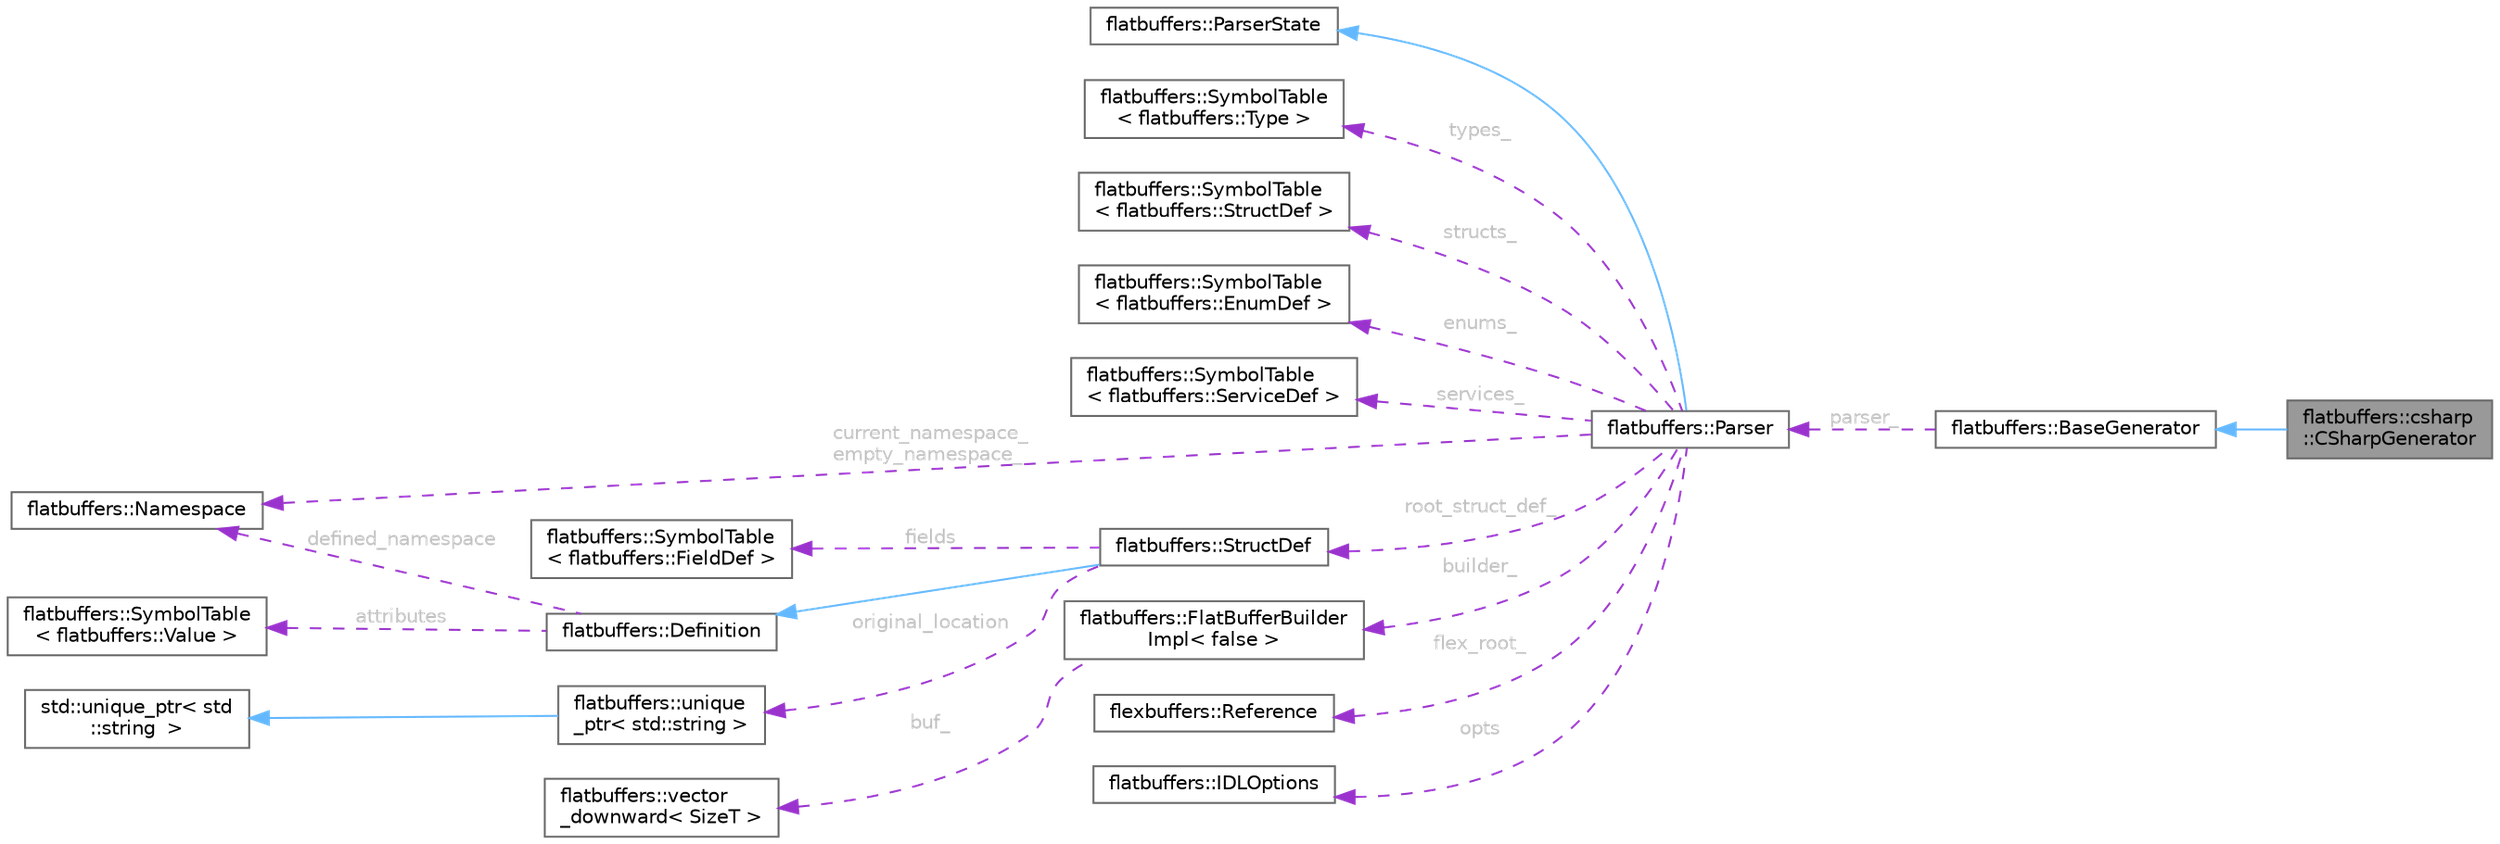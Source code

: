 digraph "flatbuffers::csharp::CSharpGenerator"
{
 // LATEX_PDF_SIZE
  bgcolor="transparent";
  edge [fontname=Helvetica,fontsize=10,labelfontname=Helvetica,labelfontsize=10];
  node [fontname=Helvetica,fontsize=10,shape=box,height=0.2,width=0.4];
  rankdir="LR";
  Node1 [id="Node000001",label="flatbuffers::csharp\l::CSharpGenerator",height=0.2,width=0.4,color="gray40", fillcolor="grey60", style="filled", fontcolor="black",tooltip=" "];
  Node2 -> Node1 [id="edge20_Node000001_Node000002",dir="back",color="steelblue1",style="solid",tooltip=" "];
  Node2 [id="Node000002",label="flatbuffers::BaseGenerator",height=0.2,width=0.4,color="gray40", fillcolor="white", style="filled",URL="$classflatbuffers_1_1BaseGenerator.html",tooltip=" "];
  Node3 -> Node2 [id="edge21_Node000002_Node000003",dir="back",color="darkorchid3",style="dashed",tooltip=" ",label=" parser_",fontcolor="grey" ];
  Node3 [id="Node000003",label="flatbuffers::Parser",height=0.2,width=0.4,color="gray40", fillcolor="white", style="filled",URL="$classflatbuffers_1_1Parser.html",tooltip=" "];
  Node4 -> Node3 [id="edge22_Node000003_Node000004",dir="back",color="steelblue1",style="solid",tooltip=" "];
  Node4 [id="Node000004",label="flatbuffers::ParserState",height=0.2,width=0.4,color="gray40", fillcolor="white", style="filled",URL="$structflatbuffers_1_1ParserState.html",tooltip=" "];
  Node5 -> Node3 [id="edge23_Node000003_Node000005",dir="back",color="darkorchid3",style="dashed",tooltip=" ",label=" types_",fontcolor="grey" ];
  Node5 [id="Node000005",label="flatbuffers::SymbolTable\l\< flatbuffers::Type \>",height=0.2,width=0.4,color="gray40", fillcolor="white", style="filled",URL="$classflatbuffers_1_1SymbolTable.html",tooltip=" "];
  Node6 -> Node3 [id="edge24_Node000003_Node000006",dir="back",color="darkorchid3",style="dashed",tooltip=" ",label=" structs_",fontcolor="grey" ];
  Node6 [id="Node000006",label="flatbuffers::SymbolTable\l\< flatbuffers::StructDef \>",height=0.2,width=0.4,color="gray40", fillcolor="white", style="filled",URL="$classflatbuffers_1_1SymbolTable.html",tooltip=" "];
  Node7 -> Node3 [id="edge25_Node000003_Node000007",dir="back",color="darkorchid3",style="dashed",tooltip=" ",label=" enums_",fontcolor="grey" ];
  Node7 [id="Node000007",label="flatbuffers::SymbolTable\l\< flatbuffers::EnumDef \>",height=0.2,width=0.4,color="gray40", fillcolor="white", style="filled",URL="$classflatbuffers_1_1SymbolTable.html",tooltip=" "];
  Node8 -> Node3 [id="edge26_Node000003_Node000008",dir="back",color="darkorchid3",style="dashed",tooltip=" ",label=" services_",fontcolor="grey" ];
  Node8 [id="Node000008",label="flatbuffers::SymbolTable\l\< flatbuffers::ServiceDef \>",height=0.2,width=0.4,color="gray40", fillcolor="white", style="filled",URL="$classflatbuffers_1_1SymbolTable.html",tooltip=" "];
  Node9 -> Node3 [id="edge27_Node000003_Node000009",dir="back",color="darkorchid3",style="dashed",tooltip=" ",label=" current_namespace_\nempty_namespace_",fontcolor="grey" ];
  Node9 [id="Node000009",label="flatbuffers::Namespace",height=0.2,width=0.4,color="gray40", fillcolor="white", style="filled",URL="$structflatbuffers_1_1Namespace.html",tooltip=" "];
  Node10 -> Node3 [id="edge28_Node000003_Node000010",dir="back",color="darkorchid3",style="dashed",tooltip=" ",label=" builder_",fontcolor="grey" ];
  Node10 [id="Node000010",label="flatbuffers::FlatBufferBuilder\lImpl\< false \>",height=0.2,width=0.4,color="gray40", fillcolor="white", style="filled",URL="$classflatbuffers_1_1FlatBufferBuilderImpl.html",tooltip=" "];
  Node11 -> Node10 [id="edge29_Node000010_Node000011",dir="back",color="darkorchid3",style="dashed",tooltip=" ",label=" buf_",fontcolor="grey" ];
  Node11 [id="Node000011",label="flatbuffers::vector\l_downward\< SizeT \>",height=0.2,width=0.4,color="gray40", fillcolor="white", style="filled",URL="$classflatbuffers_1_1vector__downward.html",tooltip=" "];
  Node12 -> Node3 [id="edge30_Node000003_Node000012",dir="back",color="darkorchid3",style="dashed",tooltip=" ",label=" flex_root_",fontcolor="grey" ];
  Node12 [id="Node000012",label="flexbuffers::Reference",height=0.2,width=0.4,color="gray40", fillcolor="white", style="filled",URL="$classflexbuffers_1_1Reference.html",tooltip=" "];
  Node13 -> Node3 [id="edge31_Node000003_Node000013",dir="back",color="darkorchid3",style="dashed",tooltip=" ",label=" root_struct_def_",fontcolor="grey" ];
  Node13 [id="Node000013",label="flatbuffers::StructDef",height=0.2,width=0.4,color="gray40", fillcolor="white", style="filled",URL="$structflatbuffers_1_1StructDef.html",tooltip=" "];
  Node14 -> Node13 [id="edge32_Node000013_Node000014",dir="back",color="steelblue1",style="solid",tooltip=" "];
  Node14 [id="Node000014",label="flatbuffers::Definition",height=0.2,width=0.4,color="gray40", fillcolor="white", style="filled",URL="$structflatbuffers_1_1Definition.html",tooltip=" "];
  Node15 -> Node14 [id="edge33_Node000014_Node000015",dir="back",color="darkorchid3",style="dashed",tooltip=" ",label=" attributes",fontcolor="grey" ];
  Node15 [id="Node000015",label="flatbuffers::SymbolTable\l\< flatbuffers::Value \>",height=0.2,width=0.4,color="gray40", fillcolor="white", style="filled",URL="$classflatbuffers_1_1SymbolTable.html",tooltip=" "];
  Node9 -> Node14 [id="edge34_Node000014_Node000009",dir="back",color="darkorchid3",style="dashed",tooltip=" ",label=" defined_namespace",fontcolor="grey" ];
  Node16 -> Node13 [id="edge35_Node000013_Node000016",dir="back",color="darkorchid3",style="dashed",tooltip=" ",label=" fields",fontcolor="grey" ];
  Node16 [id="Node000016",label="flatbuffers::SymbolTable\l\< flatbuffers::FieldDef \>",height=0.2,width=0.4,color="gray40", fillcolor="white", style="filled",URL="$classflatbuffers_1_1SymbolTable.html",tooltip=" "];
  Node17 -> Node13 [id="edge36_Node000013_Node000017",dir="back",color="darkorchid3",style="dashed",tooltip=" ",label=" original_location",fontcolor="grey" ];
  Node17 [id="Node000017",label="flatbuffers::unique\l_ptr\< std::string \>",height=0.2,width=0.4,color="gray40", fillcolor="white", style="filled",URL="$classflatbuffers_1_1unique__ptr.html",tooltip=" "];
  Node18 -> Node17 [id="edge37_Node000017_Node000018",dir="back",color="steelblue1",style="solid",tooltip=" "];
  Node18 [id="Node000018",label="std::unique_ptr\< std\l::string  \>",height=0.2,width=0.4,color="gray40", fillcolor="white", style="filled",tooltip=" "];
  Node19 -> Node3 [id="edge38_Node000003_Node000019",dir="back",color="darkorchid3",style="dashed",tooltip=" ",label=" opts",fontcolor="grey" ];
  Node19 [id="Node000019",label="flatbuffers::IDLOptions",height=0.2,width=0.4,color="gray40", fillcolor="white", style="filled",URL="$structflatbuffers_1_1IDLOptions.html",tooltip=" "];
}
